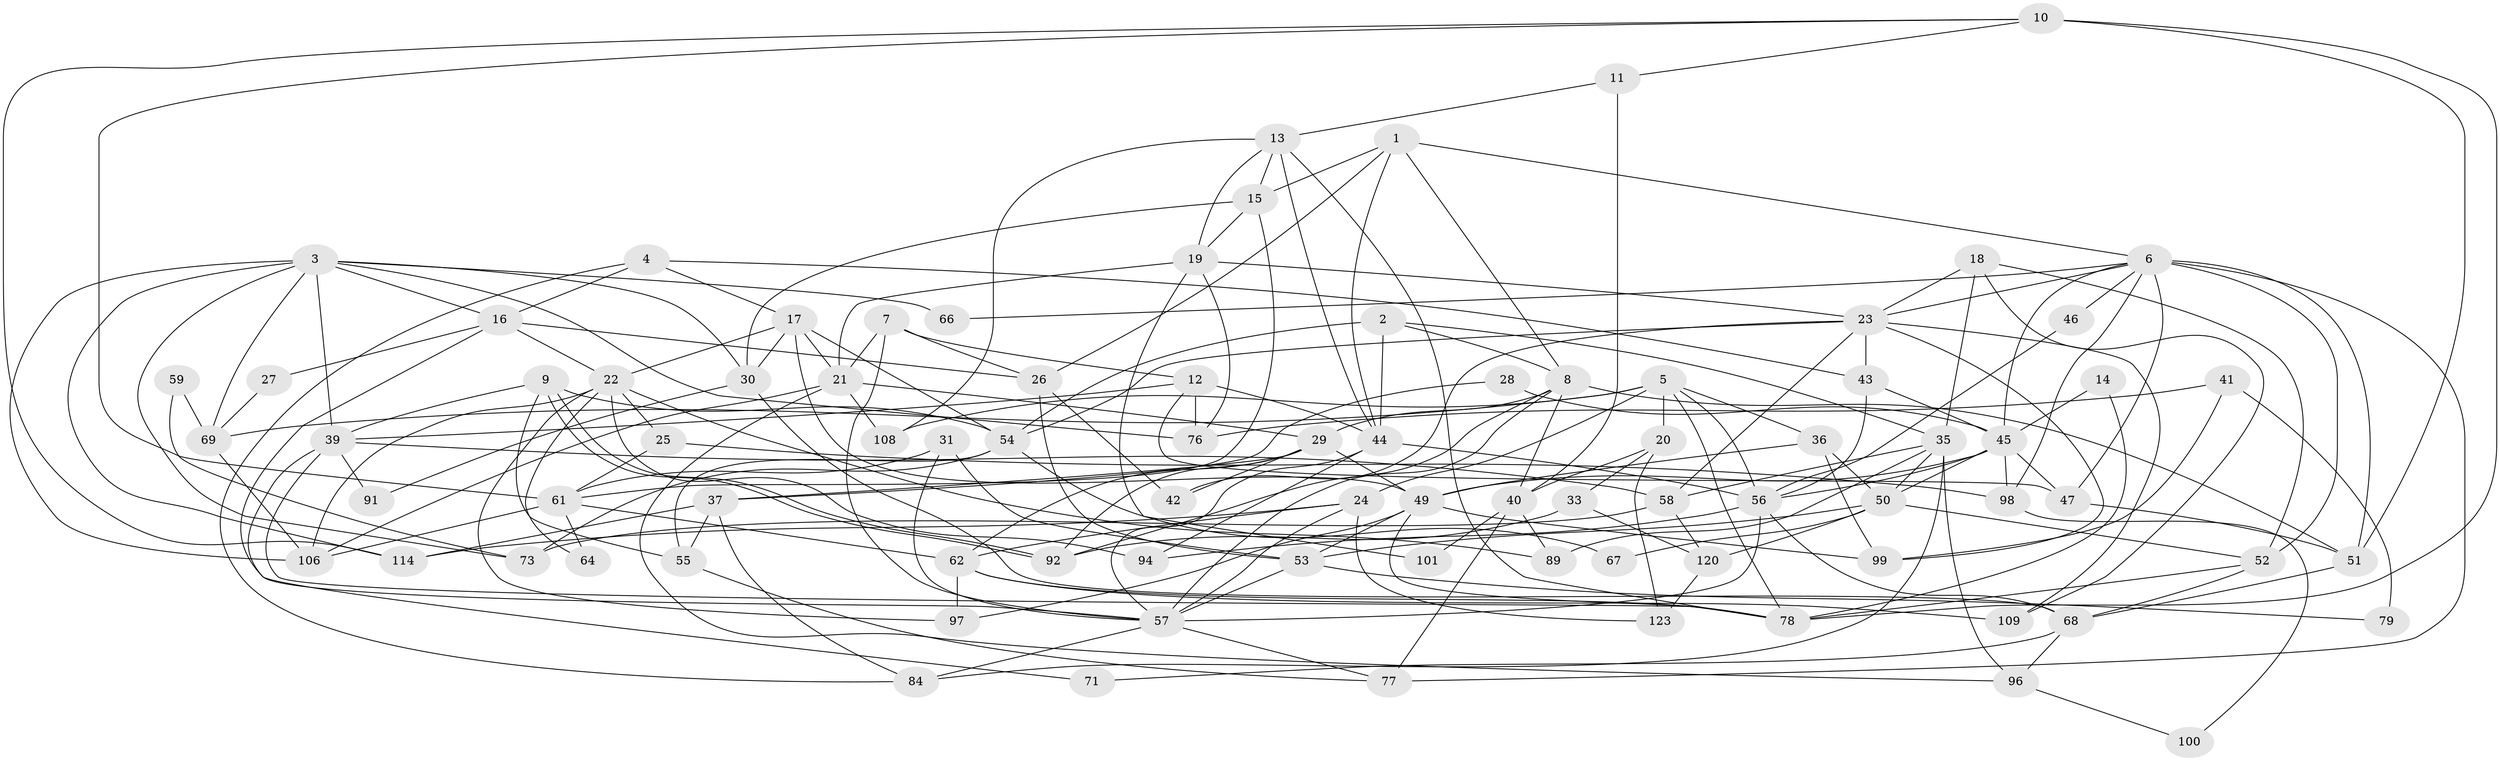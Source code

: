 // Generated by graph-tools (version 1.1) at 2025/23/03/03/25 07:23:59]
// undirected, 85 vertices, 203 edges
graph export_dot {
graph [start="1"]
  node [color=gray90,style=filled];
  1;
  2 [super="+105"];
  3 [super="+32"];
  4;
  5 [super="+111"];
  6 [super="+117"];
  7;
  8 [super="+107"];
  9;
  10 [super="+115"];
  11;
  12 [super="+118"];
  13 [super="+103"];
  14;
  15 [super="+38"];
  16 [super="+34"];
  17 [super="+75"];
  18;
  19;
  20;
  21 [super="+102"];
  22 [super="+74"];
  23 [super="+81"];
  24 [super="+112"];
  25;
  26 [super="+116"];
  27;
  28;
  29 [super="+90"];
  30;
  31;
  33;
  35 [super="+48"];
  36 [super="+88"];
  37;
  39 [super="+86"];
  40 [super="+104"];
  41;
  42;
  43;
  44 [super="+60"];
  45 [super="+70"];
  46;
  47 [super="+121"];
  49 [super="+72"];
  50;
  51 [super="+85"];
  52 [super="+63"];
  53 [super="+110"];
  54;
  55 [super="+87"];
  56 [super="+65"];
  57 [super="+93"];
  58;
  59;
  61 [super="+82"];
  62 [super="+119"];
  64;
  66;
  67;
  68 [super="+113"];
  69;
  71;
  73;
  76 [super="+95"];
  77 [super="+80"];
  78 [super="+83"];
  79;
  84;
  89;
  91;
  92;
  94;
  96;
  97;
  98;
  99;
  100;
  101;
  106 [super="+122"];
  108;
  109;
  114;
  120;
  123;
  1 -- 15;
  1 -- 44;
  1 -- 6;
  1 -- 8;
  1 -- 26;
  2 -- 8;
  2 -- 44;
  2 -- 54;
  2 -- 35;
  3 -- 30;
  3 -- 73;
  3 -- 114;
  3 -- 16;
  3 -- 66;
  3 -- 69;
  3 -- 76;
  3 -- 39;
  3 -- 106;
  4 -- 84;
  4 -- 43;
  4 -- 16;
  4 -- 17;
  5 -- 78;
  5 -- 108;
  5 -- 69;
  5 -- 36;
  5 -- 20;
  5 -- 56;
  5 -- 24;
  6 -- 46;
  6 -- 52 [weight=2];
  6 -- 66;
  6 -- 23;
  6 -- 98;
  6 -- 51;
  6 -- 45;
  6 -- 77;
  6 -- 47;
  7 -- 12;
  7 -- 21;
  7 -- 57;
  7 -- 26;
  8 -- 57;
  8 -- 51;
  8 -- 40;
  8 -- 92;
  8 -- 29;
  9 -- 54;
  9 -- 92;
  9 -- 92;
  9 -- 39;
  9 -- 55;
  10 -- 51;
  10 -- 114;
  10 -- 78 [weight=2];
  10 -- 11;
  10 -- 61;
  11 -- 40;
  11 -- 13;
  12 -- 44;
  12 -- 39;
  12 -- 76;
  12 -- 47;
  13 -- 108;
  13 -- 78;
  13 -- 15;
  13 -- 19;
  13 -- 44;
  14 -- 45;
  14 -- 78;
  15 -- 61;
  15 -- 19;
  15 -- 30;
  16 -- 57;
  16 -- 27;
  16 -- 22;
  16 -- 26;
  17 -- 21;
  17 -- 30;
  17 -- 49;
  17 -- 22;
  17 -- 54;
  18 -- 23;
  18 -- 35;
  18 -- 109;
  18 -- 52;
  19 -- 23;
  19 -- 76;
  19 -- 101;
  19 -- 21;
  20 -- 123;
  20 -- 33;
  20 -- 40;
  21 -- 29;
  21 -- 108;
  21 -- 96;
  21 -- 106;
  22 -- 94;
  22 -- 64;
  22 -- 97;
  22 -- 89;
  22 -- 25;
  22 -- 106;
  23 -- 43;
  23 -- 109;
  23 -- 99;
  23 -- 58;
  23 -- 54;
  23 -- 42;
  24 -- 114;
  24 -- 57;
  24 -- 123;
  24 -- 62;
  25 -- 61;
  25 -- 98;
  26 -- 53;
  26 -- 42;
  27 -- 69;
  28 -- 37;
  28 -- 45;
  29 -- 62;
  29 -- 49;
  29 -- 92;
  29 -- 42;
  29 -- 37;
  30 -- 91;
  30 -- 68;
  31 -- 53;
  31 -- 61 [weight=2];
  31 -- 57;
  33 -- 92;
  33 -- 120;
  35 -- 89;
  35 -- 50;
  35 -- 58;
  35 -- 96;
  35 -- 84;
  36 -- 50;
  36 -- 49;
  36 -- 99;
  37 -- 114;
  37 -- 55;
  37 -- 84;
  39 -- 58;
  39 -- 71;
  39 -- 78;
  39 -- 91;
  40 -- 89;
  40 -- 101;
  40 -- 77;
  41 -- 99;
  41 -- 76;
  41 -- 79;
  43 -- 45;
  43 -- 56;
  44 -- 57;
  44 -- 94;
  44 -- 56;
  45 -- 50;
  45 -- 98;
  45 -- 49;
  45 -- 56;
  45 -- 47;
  46 -- 56;
  47 -- 51;
  49 -- 53;
  49 -- 97;
  49 -- 99;
  49 -- 78;
  50 -- 120;
  50 -- 67;
  50 -- 52;
  50 -- 53;
  51 -- 68;
  52 -- 68;
  52 -- 78;
  53 -- 57;
  53 -- 79;
  54 -- 73;
  54 -- 67;
  54 -- 55;
  55 -- 77;
  56 -- 68;
  56 -- 94;
  56 -- 57;
  57 -- 84;
  57 -- 77;
  58 -- 73;
  58 -- 120;
  59 -- 73;
  59 -- 69;
  61 -- 64;
  61 -- 62;
  61 -- 106;
  62 -- 97;
  62 -- 78;
  62 -- 109;
  68 -- 71;
  68 -- 96;
  69 -- 106;
  96 -- 100;
  98 -- 100;
  120 -- 123;
}
